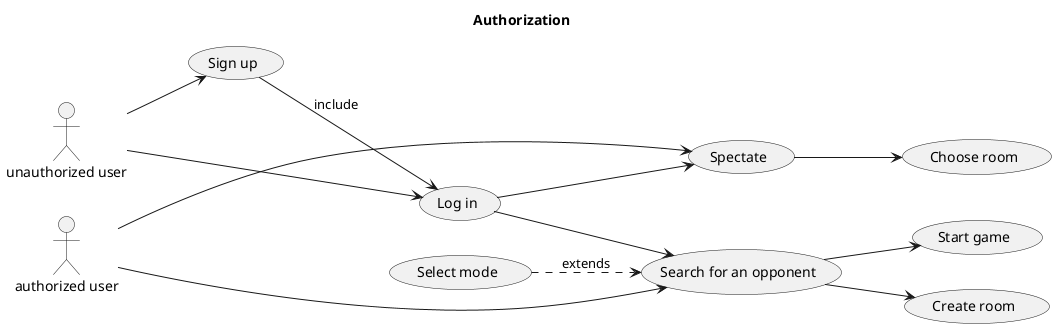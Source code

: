 ﻿@startuml

left to right direction

title "Authorization"
together {
actor first as "unauthorized user"
actor second as "authorized user"
}

usecase "Sign up"
usecase "Log in"
usecase "Spectate"
usecase "Choose room"
usecase "Search for an opponent"
usecase "Select mode"
usecase "Create room"
usecase "Start game"

second --> "Spectate"
second --> "Search for an opponent"
first --> "Sign up"
first --> "Log in"
"Sign up" --> "Log in" : include
"Log in" --> "Spectate"
"Log in" --> "Search for an opponent"
"Spectate" --> "Choose room"
"Select mode" ..> "Search for an opponent": extends
"Search for an opponent" --> "Create room"
"Search for an opponent" --> "Start game"

@enduml